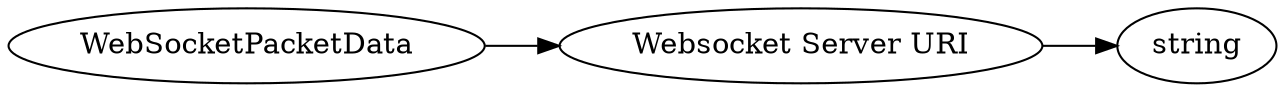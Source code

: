 digraph "WebSocketPacketData" {
rankdir = LR
2
2 -> 3
3 -> 4

2 [label="WebSocketPacketData",comment="name: \"WebSocketPacketData\", typeName: \"\", id: 2, branchId: 0, recurseId: -1, attributes: 0, notes: \"\""];
3 [label="Websocket Server URI",comment="name: \"Websocket Server URI\", typeName: \"\", id: 3, branchId: 0, recurseId: -1, attributes: 0, notes: \"\""];
4 [label="string",comment="name: \"string\", typeName: \"\", id: 4, branchId: 0, recurseId: -1, attributes: 512, notes: \"\""];
{ rank = max;4}

}
